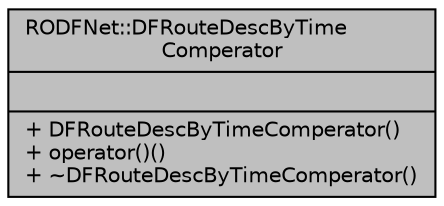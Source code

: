 digraph "RODFNet::DFRouteDescByTimeComperator"
{
  edge [fontname="Helvetica",fontsize="10",labelfontname="Helvetica",labelfontsize="10"];
  node [fontname="Helvetica",fontsize="10",shape=record];
  Node1 [label="{RODFNet::DFRouteDescByTime\lComperator\n||+ DFRouteDescByTimeComperator()\l+ operator()()\l+ ~DFRouteDescByTimeComperator()\l}",height=0.2,width=0.4,color="black", fillcolor="grey75", style="filled", fontcolor="black"];
}
